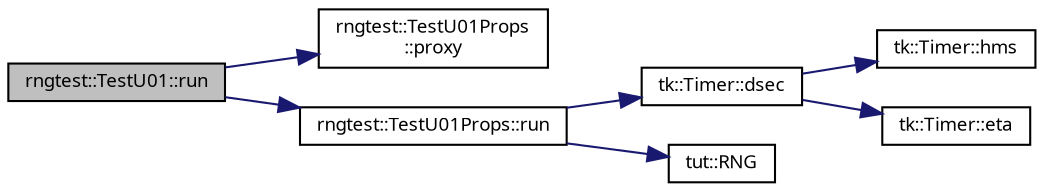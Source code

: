 digraph "rngtest::TestU01::run"
{
 // INTERACTIVE_SVG=YES
  bgcolor="transparent";
  edge [fontname="sans-serif",fontsize="9",labelfontname="sans-serif",labelfontsize="9"];
  node [fontname="sans-serif",fontsize="9",shape=record];
  rankdir="LR";
  Node1 [label="rngtest::TestU01::run",height=0.2,width=0.4,color="black", fillcolor="grey75", style="filled", fontcolor="black"];
  Node1 -> Node2 [color="midnightblue",fontsize="9",style="solid",fontname="sans-serif"];
  Node2 [label="rngtest::TestU01Props\l::proxy",height=0.2,width=0.4,color="black",URL="$classrngtest_1_1_test_u01_props.html#a84359bbd39b11c314afb103e7f82b652"];
  Node1 -> Node3 [color="midnightblue",fontsize="9",style="solid",fontname="sans-serif"];
  Node3 [label="rngtest::TestU01Props::run",height=0.2,width=0.4,color="black",URL="$classrngtest_1_1_test_u01_props.html#af4c3525ec430065bb53aa18adeaa645b",tooltip="Run test and return its status as a vector of vector of strings. "];
  Node3 -> Node4 [color="midnightblue",fontsize="9",style="solid",fontname="sans-serif"];
  Node4 [label="tk::Timer::dsec",height=0.2,width=0.4,color="black",URL="$classtk_1_1_timer.html#a08304f78d80271af5adc8115d6d55a93"];
  Node4 -> Node5 [color="midnightblue",fontsize="9",style="solid",fontname="sans-serif"];
  Node5 [label="tk::Timer::hms",height=0.2,width=0.4,color="black",URL="$classtk_1_1_timer.html#af7cc14f6a5a745b27b9653847c6dc5b3"];
  Node4 -> Node6 [color="midnightblue",fontsize="9",style="solid",fontname="sans-serif"];
  Node6 [label="tk::Timer::eta",height=0.2,width=0.4,color="black",URL="$classtk_1_1_timer.html#a7b91e64c21f4db8db7b7119ce2b2ae22",tooltip="Estimate time for accomplishment. "];
  Node3 -> Node7 [color="midnightblue",fontsize="9",style="solid",fontname="sans-serif"];
  Node7 [label="tut::RNG",height=0.2,width=0.4,color="black",URL="$namespacetut.html#a316731162657b1b1e58291515240b16f",tooltip="Define test group. "];
}
